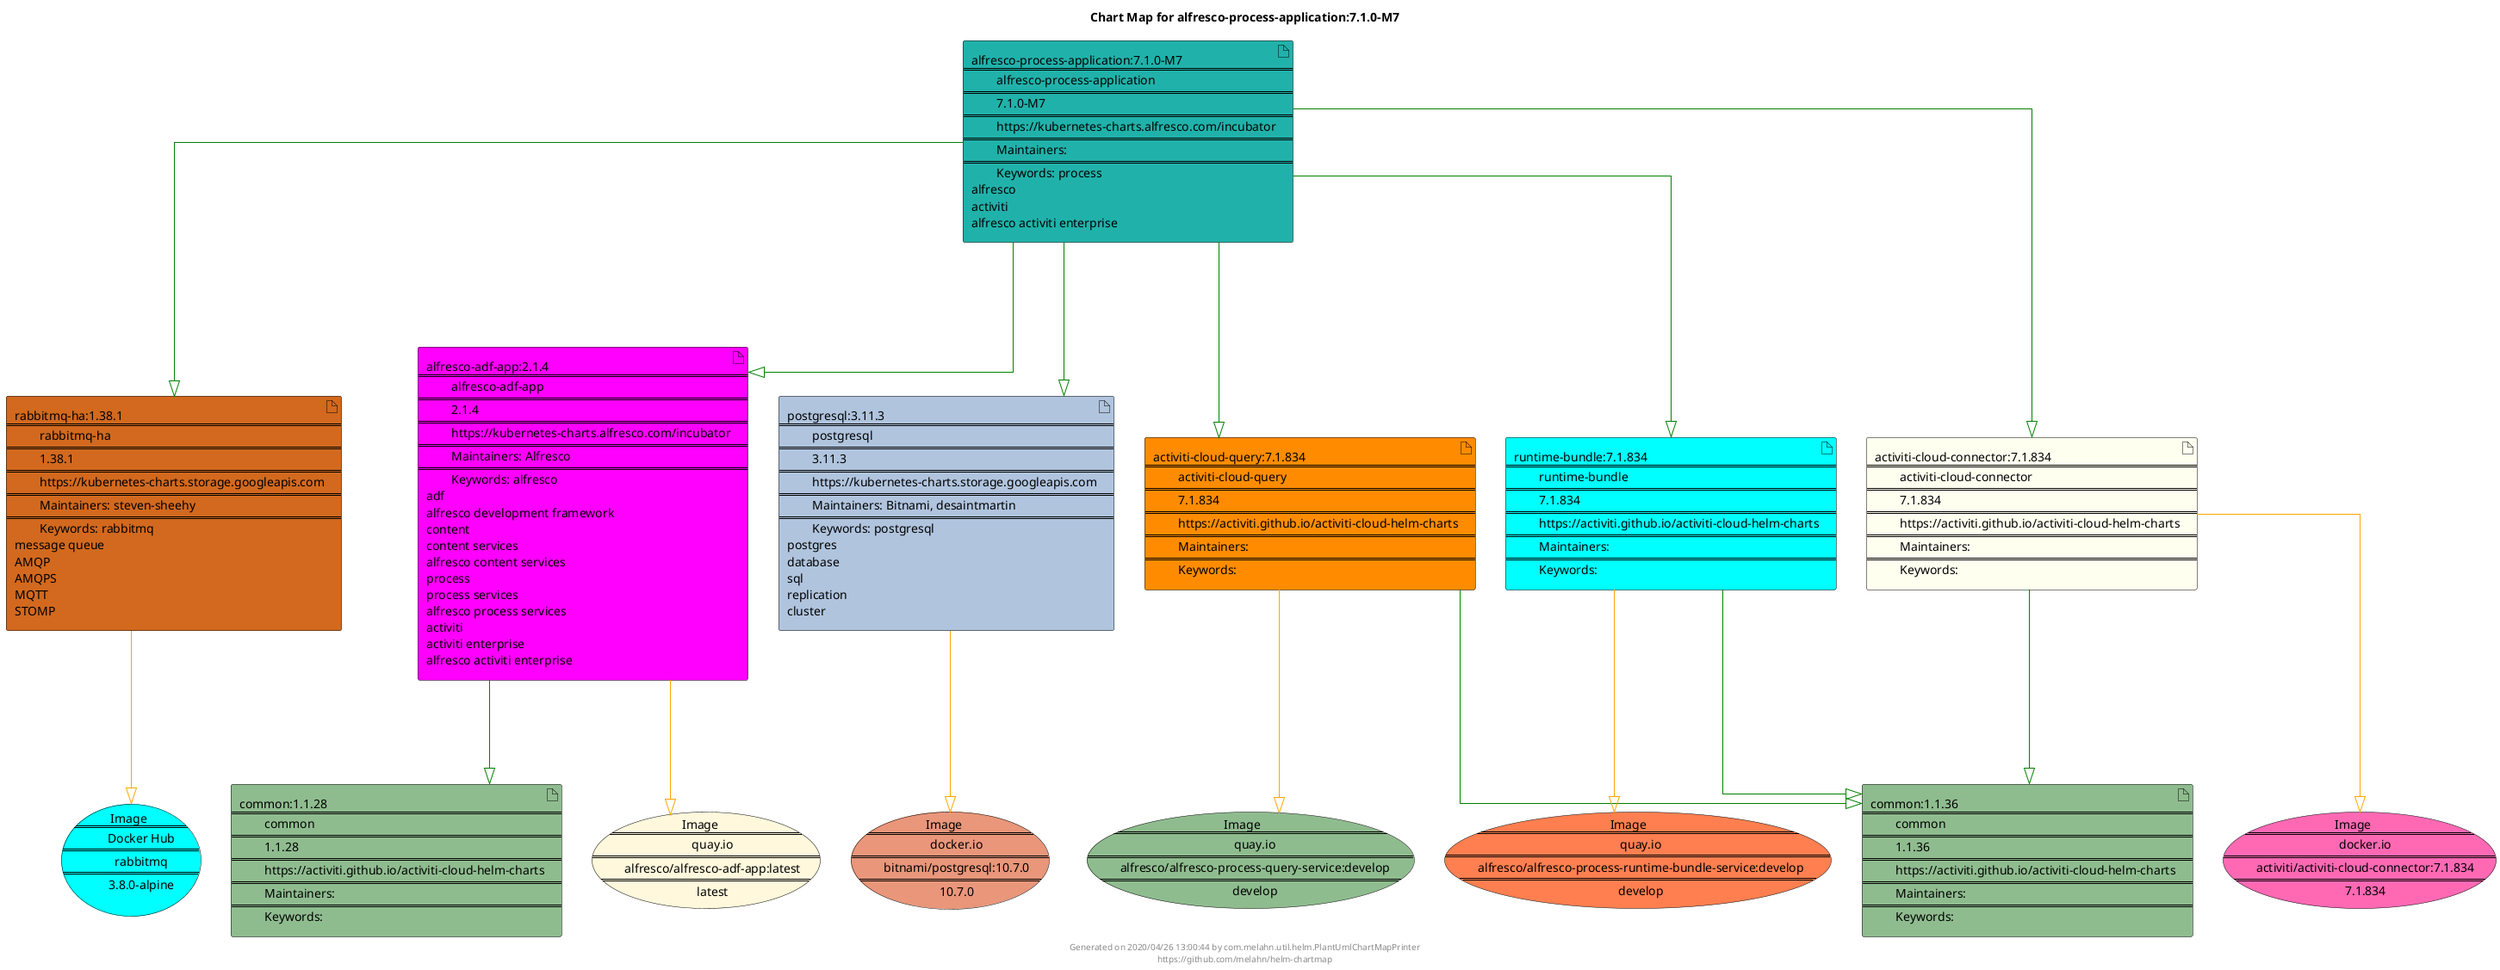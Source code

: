 @startuml
skinparam linetype ortho
skinparam backgroundColor white
skinparam usecaseBorderColor black
skinparam usecaseArrowColor LightSlateGray
skinparam artifactBorderColor black
skinparam artifactArrowColor LightSlateGray

title Chart Map for alfresco-process-application:7.1.0-M7

'There are 9 referenced Helm Charts
artifact "rabbitmq-ha:1.38.1\n====\n\trabbitmq-ha\n====\n\t1.38.1\n====\n\thttps://kubernetes-charts.storage.googleapis.com\n====\n\tMaintainers: steven-sheehy\n====\n\tKeywords: rabbitmq\nmessage queue\nAMQP\nAMQPS\nMQTT\nSTOMP" as rabbitmq_ha_1_38_1 #Chocolate
artifact "common:1.1.36\n====\n\tcommon\n====\n\t1.1.36\n====\n\thttps://activiti.github.io/activiti-cloud-helm-charts\n====\n\tMaintainers: \n====\n\tKeywords: " as common_1_1_36 #DarkSeaGreen
artifact "alfresco-process-application:7.1.0-M7\n====\n\talfresco-process-application\n====\n\t7.1.0-M7\n====\n\thttps://kubernetes-charts.alfresco.com/incubator\n====\n\tMaintainers: \n====\n\tKeywords: process\nalfresco\nactiviti\nalfresco activiti enterprise" as alfresco_process_application_7_1_0_M7 #LightSeaGreen
artifact "common:1.1.28\n====\n\tcommon\n====\n\t1.1.28\n====\n\thttps://activiti.github.io/activiti-cloud-helm-charts\n====\n\tMaintainers: \n====\n\tKeywords: " as common_1_1_28 #DarkSeaGreen
artifact "alfresco-adf-app:2.1.4\n====\n\talfresco-adf-app\n====\n\t2.1.4\n====\n\thttps://kubernetes-charts.alfresco.com/incubator\n====\n\tMaintainers: Alfresco\n====\n\tKeywords: alfresco\nadf\nalfresco development framework\ncontent\ncontent services\nalfresco content services\nprocess\nprocess services\nalfresco process services\nactiviti\nactiviti enterprise\nalfresco activiti enterprise" as alfresco_adf_app_2_1_4 #Fuchsia
artifact "postgresql:3.11.3\n====\n\tpostgresql\n====\n\t3.11.3\n====\n\thttps://kubernetes-charts.storage.googleapis.com\n====\n\tMaintainers: Bitnami, desaintmartin\n====\n\tKeywords: postgresql\npostgres\ndatabase\nsql\nreplication\ncluster" as postgresql_3_11_3 #LightSteelBlue
artifact "runtime-bundle:7.1.834\n====\n\truntime-bundle\n====\n\t7.1.834\n====\n\thttps://activiti.github.io/activiti-cloud-helm-charts\n====\n\tMaintainers: \n====\n\tKeywords: " as runtime_bundle_7_1_834 #Cyan
artifact "activiti-cloud-query:7.1.834\n====\n\tactiviti-cloud-query\n====\n\t7.1.834\n====\n\thttps://activiti.github.io/activiti-cloud-helm-charts\n====\n\tMaintainers: \n====\n\tKeywords: " as activiti_cloud_query_7_1_834 #Darkorange
artifact "activiti-cloud-connector:7.1.834\n====\n\tactiviti-cloud-connector\n====\n\t7.1.834\n====\n\thttps://activiti.github.io/activiti-cloud-helm-charts\n====\n\tMaintainers: \n====\n\tKeywords: " as activiti_cloud_connector_7_1_834 #Ivory

'There are 6 referenced Docker Images
usecase "Image\n====\n\tdocker.io\n====\n\tbitnami/postgresql:10.7.0\n====\n\t10.7.0" as docker_io_bitnami_postgresql_10_7_0 #DarkSalmon
usecase "Image\n====\n\tquay.io\n====\n\talfresco/alfresco-adf-app:latest\n====\n\tlatest" as quay_io_alfresco_alfresco_adf_app_latest #Cornsilk
usecase "Image\n====\n\tquay.io\n====\n\talfresco/alfresco-process-runtime-bundle-service:develop\n====\n\tdevelop" as quay_io_alfresco_alfresco_process_runtime_bundle_service_develop #Coral
usecase "Image\n====\n\tquay.io\n====\n\talfresco/alfresco-process-query-service:develop\n====\n\tdevelop" as quay_io_alfresco_alfresco_process_query_service_develop #DarkSeaGreen
usecase "Image\n====\n\tdocker.io\n====\n\tactiviti/activiti-cloud-connector:7.1.834\n====\n\t7.1.834" as docker_io_activiti_activiti_cloud_connector_7_1_834 #HotPink
usecase "Image\n====\n\tDocker Hub\n====\n\trabbitmq\n====\n\t3.8.0-alpine" as rabbitmq_3_8_0_alpine #Aqua

'Chart Dependencies
alfresco_process_application_7_1_0_M7--[#green]-|>postgresql_3_11_3
alfresco_process_application_7_1_0_M7--[#green]-|>activiti_cloud_query_7_1_834
activiti_cloud_query_7_1_834--[#green]-|>common_1_1_36
alfresco_process_application_7_1_0_M7--[#green]-|>alfresco_adf_app_2_1_4
alfresco_adf_app_2_1_4--[#green]-|>common_1_1_28
alfresco_process_application_7_1_0_M7--[#green]-|>rabbitmq_ha_1_38_1
alfresco_process_application_7_1_0_M7--[#green]-|>runtime_bundle_7_1_834
runtime_bundle_7_1_834--[#green]-|>common_1_1_36
alfresco_process_application_7_1_0_M7--[#green]-|>activiti_cloud_connector_7_1_834
activiti_cloud_connector_7_1_834--[#green]-|>common_1_1_36
rabbitmq_ha_1_38_1--[#orange]-|>rabbitmq_3_8_0_alpine
alfresco_adf_app_2_1_4--[#orange]-|>quay_io_alfresco_alfresco_adf_app_latest
postgresql_3_11_3--[#orange]-|>docker_io_bitnami_postgresql_10_7_0
runtime_bundle_7_1_834--[#orange]-|>quay_io_alfresco_alfresco_process_runtime_bundle_service_develop
activiti_cloud_query_7_1_834--[#orange]-|>quay_io_alfresco_alfresco_process_query_service_develop
activiti_cloud_connector_7_1_834--[#orange]-|>docker_io_activiti_activiti_cloud_connector_7_1_834

center footer Generated on 2020/04/26 13:00:44 by com.melahn.util.helm.PlantUmlChartMapPrinter\nhttps://github.com/melahn/helm-chartmap
@enduml
